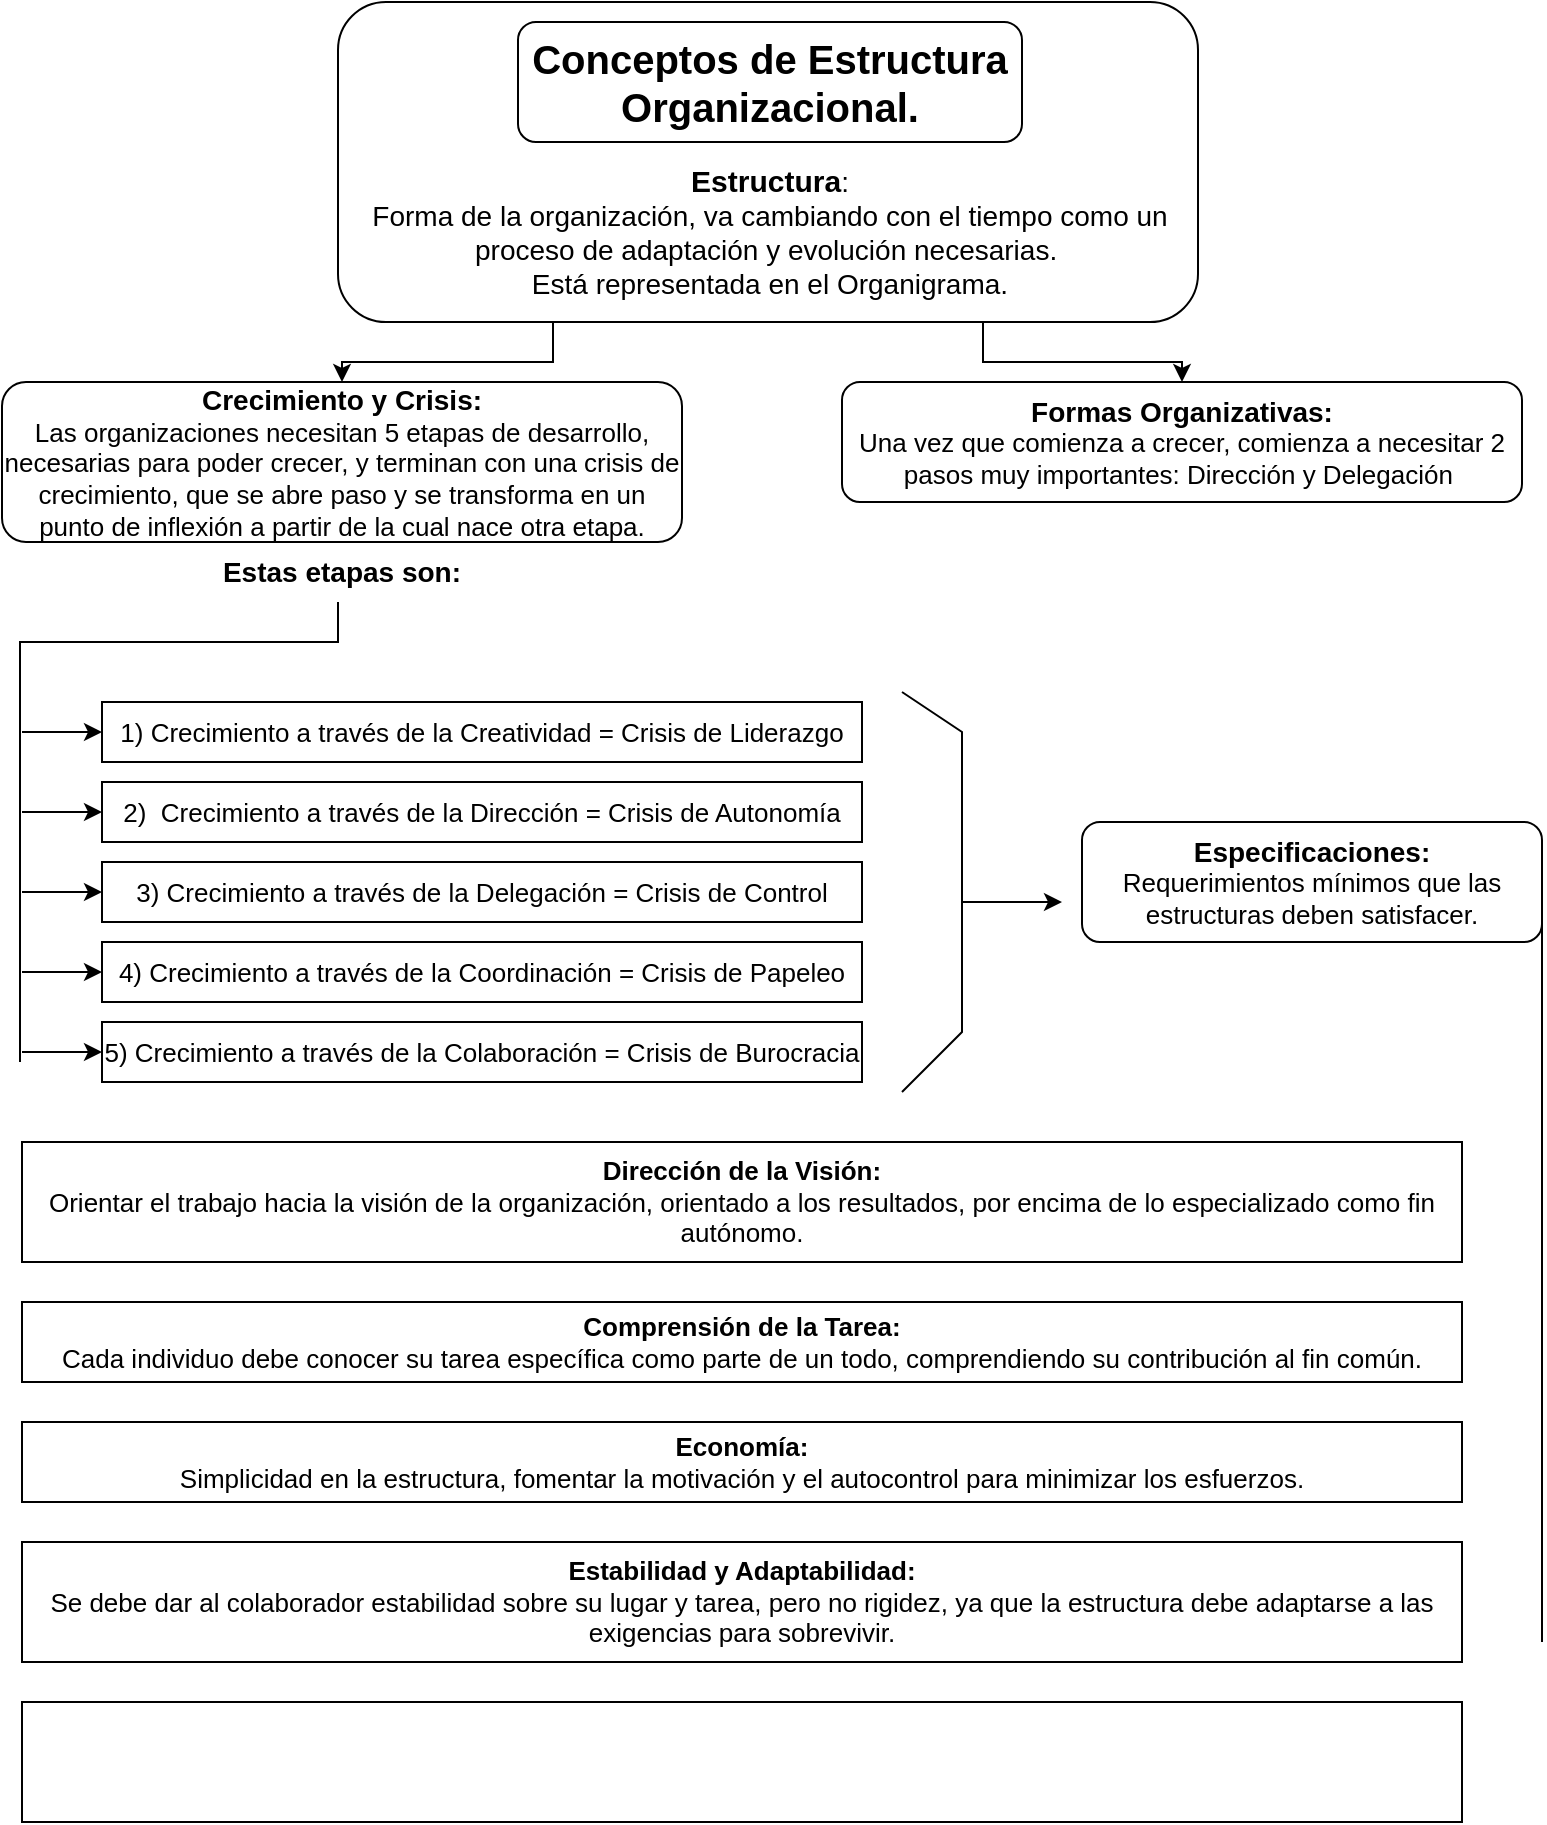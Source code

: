 <mxfile version="24.2.2" type="github">
  <diagram name="Página-1" id="n3o9mjKdTbcDdczt1gTQ">
    <mxGraphModel dx="868" dy="474" grid="1" gridSize="10" guides="1" tooltips="1" connect="1" arrows="1" fold="1" page="1" pageScale="1" pageWidth="827" pageHeight="1169" math="0" shadow="0">
      <root>
        <mxCell id="0" />
        <mxCell id="1" parent="0" />
        <mxCell id="pHe-UEccqfyWGeA5yOUw-59" value="&lt;font style=&quot;font-size: 20px;&quot;&gt;&lt;b&gt;Conceptos de Estructura Organizacional.&lt;/b&gt;&lt;/font&gt;" style="rounded=1;whiteSpace=wrap;html=1;" vertex="1" parent="1">
          <mxGeometry x="288" y="20" width="252" height="60" as="geometry" />
        </mxCell>
        <mxCell id="pHe-UEccqfyWGeA5yOUw-60" value="&lt;font style=&quot;&quot;&gt;&lt;b style=&quot;&quot;&gt;&lt;font style=&quot;font-size: 15px;&quot;&gt;Estructura&lt;/font&gt;&lt;/b&gt;&lt;span style=&quot;font-size: 14px;&quot;&gt;:&lt;/span&gt;&lt;/font&gt;&lt;div style=&quot;font-size: 14px;&quot;&gt;&lt;font style=&quot;font-size: 14px;&quot;&gt;Forma de la organización, va cambiando con el tiempo como un proceso de adaptación y evolución necesarias.&amp;nbsp;&lt;/font&gt;&lt;/div&gt;&lt;div style=&quot;font-size: 14px;&quot;&gt;&lt;font style=&quot;font-size: 14px;&quot;&gt;Está representada en el Organigrama.&lt;/font&gt;&lt;/div&gt;" style="text;html=1;align=center;verticalAlign=middle;whiteSpace=wrap;rounded=0;" vertex="1" parent="1">
          <mxGeometry x="189" y="80" width="450" height="90" as="geometry" />
        </mxCell>
        <mxCell id="pHe-UEccqfyWGeA5yOUw-64" style="edgeStyle=orthogonalEdgeStyle;rounded=0;orthogonalLoop=1;jettySize=auto;html=1;exitX=0.25;exitY=1;exitDx=0;exitDy=0;" edge="1" parent="1" source="pHe-UEccqfyWGeA5yOUw-61" target="pHe-UEccqfyWGeA5yOUw-63">
          <mxGeometry relative="1" as="geometry" />
        </mxCell>
        <mxCell id="pHe-UEccqfyWGeA5yOUw-65" style="edgeStyle=orthogonalEdgeStyle;rounded=0;orthogonalLoop=1;jettySize=auto;html=1;exitX=0.75;exitY=1;exitDx=0;exitDy=0;" edge="1" parent="1" source="pHe-UEccqfyWGeA5yOUw-61" target="pHe-UEccqfyWGeA5yOUw-62">
          <mxGeometry relative="1" as="geometry" />
        </mxCell>
        <mxCell id="pHe-UEccqfyWGeA5yOUw-61" value="" style="rounded=1;whiteSpace=wrap;html=1;fillColor=none;" vertex="1" parent="1">
          <mxGeometry x="198" y="10" width="430" height="160" as="geometry" />
        </mxCell>
        <mxCell id="pHe-UEccqfyWGeA5yOUw-62" value="&lt;b&gt;&lt;font style=&quot;font-size: 14px;&quot;&gt;Formas Organizativas:&lt;/font&gt;&lt;/b&gt;&lt;div&gt;&lt;font style=&quot;font-size: 13px;&quot;&gt;Una vez que comienza a crecer, comienza a necesitar 2 pasos muy importantes: Dirección y Delegación&amp;nbsp;&lt;/font&gt;&lt;/div&gt;" style="rounded=1;whiteSpace=wrap;html=1;" vertex="1" parent="1">
          <mxGeometry x="450" y="200" width="340" height="60" as="geometry" />
        </mxCell>
        <mxCell id="pHe-UEccqfyWGeA5yOUw-63" value="&lt;font size=&quot;1&quot; style=&quot;&quot;&gt;&lt;b style=&quot;font-size: 14px;&quot;&gt;Crecimiento y Crisis:&lt;/b&gt;&lt;/font&gt;&lt;div style=&quot;font-size: 13px;&quot;&gt;&lt;font style=&quot;font-size: 13px;&quot;&gt;Las organizaciones necesitan 5 etapas de desarrollo, necesarias para poder crecer, y terminan con una crisis de crecimiento, que se abre paso y se transforma en un punto de inflexión a partir de la cual nace otra etapa.&lt;/font&gt;&lt;/div&gt;" style="rounded=1;whiteSpace=wrap;html=1;" vertex="1" parent="1">
          <mxGeometry x="30" y="200" width="340" height="80" as="geometry" />
        </mxCell>
        <mxCell id="pHe-UEccqfyWGeA5yOUw-67" value="&lt;font style=&quot;font-size: 14px;&quot;&gt;&lt;b&gt;Estas etapas son:&lt;/b&gt;&lt;/font&gt;" style="text;html=1;align=center;verticalAlign=middle;whiteSpace=wrap;rounded=0;" vertex="1" parent="1">
          <mxGeometry x="110" y="280" width="180" height="30" as="geometry" />
        </mxCell>
        <mxCell id="pHe-UEccqfyWGeA5yOUw-71" value="" style="endArrow=none;html=1;rounded=0;" edge="1" parent="1">
          <mxGeometry width="50" height="50" relative="1" as="geometry">
            <mxPoint x="39" y="540" as="sourcePoint" />
            <mxPoint x="198" y="310" as="targetPoint" />
            <Array as="points">
              <mxPoint x="39" y="330" />
              <mxPoint x="198" y="330" />
            </Array>
          </mxGeometry>
        </mxCell>
        <mxCell id="pHe-UEccqfyWGeA5yOUw-73" value="&lt;font style=&quot;font-size: 13px;&quot;&gt;1) Crecimiento a través de la Creatividad = Crisis de Liderazgo&lt;/font&gt;" style="rounded=0;whiteSpace=wrap;html=1;" vertex="1" parent="1">
          <mxGeometry x="80" y="360" width="380" height="30" as="geometry" />
        </mxCell>
        <mxCell id="pHe-UEccqfyWGeA5yOUw-76" value="&lt;font style=&quot;font-size: 13px;&quot;&gt;2)&amp;nbsp; Crecimiento a través de la Dirección = Crisis de Autonomía&lt;/font&gt;" style="rounded=0;whiteSpace=wrap;html=1;" vertex="1" parent="1">
          <mxGeometry x="80" y="400" width="380" height="30" as="geometry" />
        </mxCell>
        <mxCell id="pHe-UEccqfyWGeA5yOUw-77" value="&lt;font style=&quot;font-size: 13px;&quot;&gt;3) Crecimiento a través de la D&lt;/font&gt;&lt;span style=&quot;font-size: 13px; background-color: initial;&quot;&gt;elegación = Crisis de Control&lt;/span&gt;" style="rounded=0;whiteSpace=wrap;html=1;" vertex="1" parent="1">
          <mxGeometry x="80" y="440" width="380" height="30" as="geometry" />
        </mxCell>
        <mxCell id="pHe-UEccqfyWGeA5yOUw-78" value="&lt;font style=&quot;font-size: 13px;&quot;&gt;4) Crecimiento a través de la Coordinación = Crisis de Papeleo&lt;/font&gt;" style="rounded=0;whiteSpace=wrap;html=1;" vertex="1" parent="1">
          <mxGeometry x="80" y="480" width="380" height="30" as="geometry" />
        </mxCell>
        <mxCell id="pHe-UEccqfyWGeA5yOUw-79" value="&lt;font style=&quot;font-size: 13px;&quot;&gt;5) Crecimiento a través de la C&lt;/font&gt;&lt;span style=&quot;font-size: 13px; background-color: initial;&quot;&gt;olaboración = Crisis de Burocracia&lt;/span&gt;" style="rounded=0;whiteSpace=wrap;html=1;" vertex="1" parent="1">
          <mxGeometry x="80" y="520" width="380" height="30" as="geometry" />
        </mxCell>
        <mxCell id="pHe-UEccqfyWGeA5yOUw-81" value="" style="endArrow=classic;html=1;rounded=0;entryX=0;entryY=0.5;entryDx=0;entryDy=0;" edge="1" parent="1" target="pHe-UEccqfyWGeA5yOUw-73">
          <mxGeometry width="50" height="50" relative="1" as="geometry">
            <mxPoint x="40" y="375" as="sourcePoint" />
            <mxPoint x="480" y="440" as="targetPoint" />
          </mxGeometry>
        </mxCell>
        <mxCell id="pHe-UEccqfyWGeA5yOUw-83" value="" style="endArrow=classic;html=1;rounded=0;entryX=0;entryY=0.5;entryDx=0;entryDy=0;" edge="1" parent="1" target="pHe-UEccqfyWGeA5yOUw-77">
          <mxGeometry width="50" height="50" relative="1" as="geometry">
            <mxPoint x="40" y="455" as="sourcePoint" />
            <mxPoint x="70" y="530" as="targetPoint" />
          </mxGeometry>
        </mxCell>
        <mxCell id="pHe-UEccqfyWGeA5yOUw-84" value="" style="endArrow=classic;html=1;rounded=0;entryX=0;entryY=0.5;entryDx=0;entryDy=0;" edge="1" parent="1" target="pHe-UEccqfyWGeA5yOUw-78">
          <mxGeometry width="50" height="50" relative="1" as="geometry">
            <mxPoint x="40" y="495" as="sourcePoint" />
            <mxPoint x="50" y="610" as="targetPoint" />
          </mxGeometry>
        </mxCell>
        <mxCell id="pHe-UEccqfyWGeA5yOUw-85" value="" style="endArrow=classic;html=1;rounded=0;entryX=0;entryY=0.5;entryDx=0;entryDy=0;" edge="1" parent="1" target="pHe-UEccqfyWGeA5yOUw-79">
          <mxGeometry width="50" height="50" relative="1" as="geometry">
            <mxPoint x="40" y="535" as="sourcePoint" />
            <mxPoint x="40" y="670" as="targetPoint" />
          </mxGeometry>
        </mxCell>
        <mxCell id="pHe-UEccqfyWGeA5yOUw-86" value="" style="endArrow=classic;html=1;rounded=0;entryX=0;entryY=0.5;entryDx=0;entryDy=0;" edge="1" parent="1" target="pHe-UEccqfyWGeA5yOUw-76">
          <mxGeometry width="50" height="50" relative="1" as="geometry">
            <mxPoint x="40" y="415" as="sourcePoint" />
            <mxPoint x="480" y="530" as="targetPoint" />
          </mxGeometry>
        </mxCell>
        <mxCell id="pHe-UEccqfyWGeA5yOUw-90" value="" style="endArrow=none;html=1;rounded=0;" edge="1" parent="1">
          <mxGeometry width="50" height="50" relative="1" as="geometry">
            <mxPoint x="480" y="555" as="sourcePoint" />
            <mxPoint x="480" y="355" as="targetPoint" />
            <Array as="points">
              <mxPoint x="510" y="525" />
              <mxPoint x="510" y="375" />
            </Array>
          </mxGeometry>
        </mxCell>
        <mxCell id="pHe-UEccqfyWGeA5yOUw-91" value="" style="endArrow=classic;html=1;rounded=0;" edge="1" parent="1">
          <mxGeometry width="50" height="50" relative="1" as="geometry">
            <mxPoint x="510" y="460" as="sourcePoint" />
            <mxPoint x="560" y="460" as="targetPoint" />
          </mxGeometry>
        </mxCell>
        <mxCell id="pHe-UEccqfyWGeA5yOUw-92" value="&lt;b&gt;&lt;font style=&quot;font-size: 14px;&quot;&gt;Especificaciones:&lt;/font&gt;&lt;/b&gt;&lt;div&gt;&lt;font style=&quot;font-size: 13px;&quot;&gt;Requerimientos mínimos que las estructuras deben satisfacer.&lt;/font&gt;&lt;/div&gt;" style="rounded=1;whiteSpace=wrap;html=1;" vertex="1" parent="1">
          <mxGeometry x="570" y="420" width="230" height="60" as="geometry" />
        </mxCell>
        <mxCell id="pHe-UEccqfyWGeA5yOUw-94" value="" style="endArrow=none;html=1;rounded=0;entryX=1;entryY=0.75;entryDx=0;entryDy=0;" edge="1" parent="1" target="pHe-UEccqfyWGeA5yOUw-92">
          <mxGeometry width="50" height="50" relative="1" as="geometry">
            <mxPoint x="800" y="830" as="sourcePoint" />
            <mxPoint x="760" y="500" as="targetPoint" />
          </mxGeometry>
        </mxCell>
        <mxCell id="pHe-UEccqfyWGeA5yOUw-95" value="&lt;b style=&quot;font-size: 13px;&quot;&gt;&lt;font style=&quot;font-size: 13px;&quot;&gt;Dirección de la Visión:&lt;/font&gt;&lt;/b&gt;&lt;div style=&quot;font-size: 13px;&quot;&gt;Orientar el trabajo hacia la visión de la organización, orientado a los resultados, por encima de lo especializado como fin autónomo.&lt;/div&gt;" style="rounded=0;whiteSpace=wrap;html=1;" vertex="1" parent="1">
          <mxGeometry x="40" y="580" width="720" height="60" as="geometry" />
        </mxCell>
        <mxCell id="pHe-UEccqfyWGeA5yOUw-96" value="&lt;font style=&quot;font-size: 13px;&quot;&gt;&lt;b&gt;Comprensión de la Tarea:&lt;/b&gt;&lt;/font&gt;&lt;div style=&quot;font-size: 13px;&quot;&gt;&lt;font style=&quot;font-size: 13px;&quot;&gt;Cada individuo debe conocer su tarea específica como parte de un todo, comprendiendo su contribución al fin común.&lt;/font&gt;&lt;/div&gt;" style="rounded=0;whiteSpace=wrap;html=1;" vertex="1" parent="1">
          <mxGeometry x="40" y="660" width="720" height="40" as="geometry" />
        </mxCell>
        <mxCell id="pHe-UEccqfyWGeA5yOUw-97" value="&lt;font style=&quot;font-size: 13px;&quot;&gt;&lt;b&gt;Economía:&lt;/b&gt;&lt;/font&gt;&lt;div style=&quot;font-size: 13px;&quot;&gt;&lt;font style=&quot;font-size: 13px;&quot;&gt;Simplicidad en la estructura, fomentar la motivación y el autocontrol para minimizar los esfuerzos.&lt;/font&gt;&lt;/div&gt;" style="rounded=0;whiteSpace=wrap;html=1;" vertex="1" parent="1">
          <mxGeometry x="40" y="720" width="720" height="40" as="geometry" />
        </mxCell>
        <mxCell id="pHe-UEccqfyWGeA5yOUw-98" value="&lt;font style=&quot;font-size: 13px;&quot;&gt;&lt;b&gt;Estabilidad y Adaptabilidad:&lt;/b&gt;&lt;/font&gt;&lt;div style=&quot;font-size: 13px;&quot;&gt;&lt;font style=&quot;font-size: 13px;&quot;&gt;Se debe dar al colaborador estabilidad sobre su lugar y tarea, pero no rigidez, ya que la estructura debe adaptarse a las exigencias para sobrevivir.&lt;/font&gt;&lt;/div&gt;" style="rounded=0;whiteSpace=wrap;html=1;" vertex="1" parent="1">
          <mxGeometry x="40" y="780" width="720" height="60" as="geometry" />
        </mxCell>
        <mxCell id="pHe-UEccqfyWGeA5yOUw-99" value="" style="rounded=0;whiteSpace=wrap;html=1;" vertex="1" parent="1">
          <mxGeometry x="40" y="860" width="720" height="60" as="geometry" />
        </mxCell>
      </root>
    </mxGraphModel>
  </diagram>
</mxfile>
